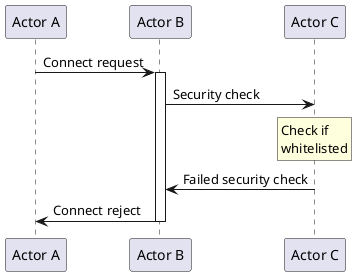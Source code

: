 @startuml
"Actor A" -> "Actor B": Connect request
activate "Actor B"
"Actor B" -> "Actor C": Security check
rnote over "Actor C"
 Check if
 whitelisted
end note
"Actor C" -> "Actor B":Failed security check
"Actor B" -> "Actor A": Connect reject
deactivate "Actor B"
@enduml